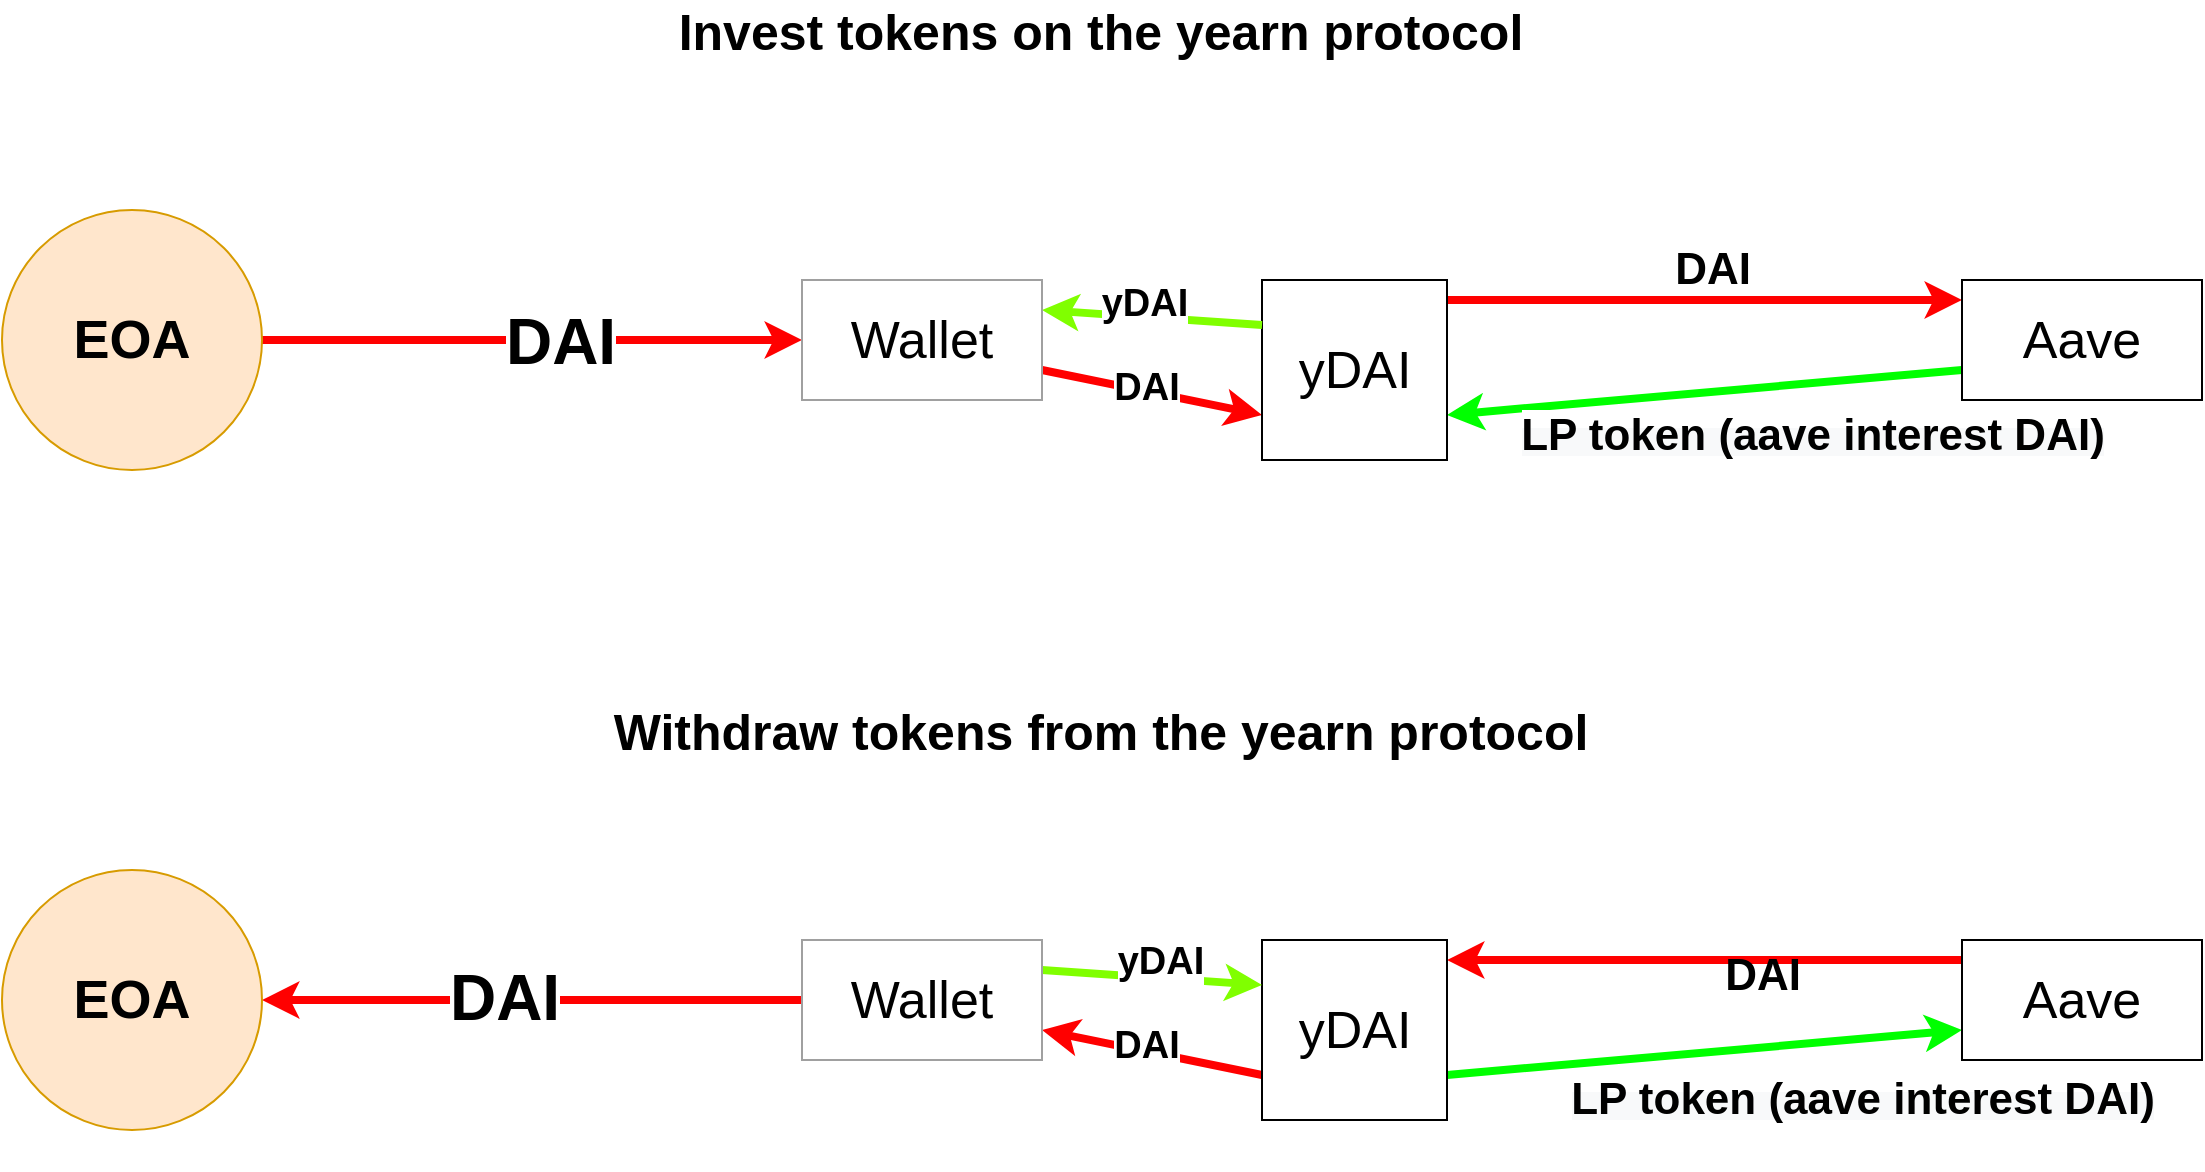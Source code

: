 <mxfile version="13.6.6" type="device"><diagram id="OC1bLOxrUfwkKSc0xbQS" name="Page-1"><mxGraphModel dx="5984" dy="2584" grid="1" gridSize="10" guides="1" tooltips="1" connect="1" arrows="1" fold="1" page="1" pageScale="1" pageWidth="1100" pageHeight="850" math="0" shadow="0"><root><mxCell id="0"/><mxCell id="1" parent="0"/><mxCell id="RI1MGdlYxfMb1T-GfUkH-2" style="edgeStyle=none;rounded=0;orthogonalLoop=1;jettySize=auto;html=1;exitX=0;exitY=0.75;exitDx=0;exitDy=0;entryX=1;entryY=0.75;entryDx=0;entryDy=0;strokeWidth=4;strokeColor=#00FF00;" edge="1" parent="1" source="RI1MGdlYxfMb1T-GfUkH-7" target="RI1MGdlYxfMb1T-GfUkH-8"><mxGeometry relative="1" as="geometry"><mxPoint x="-1450" y="350" as="targetPoint"/></mxGeometry></mxCell><mxCell id="RI1MGdlYxfMb1T-GfUkH-3" value="&lt;b style=&quot;font-size: 12px ; background-color: rgb(248 , 249 , 250)&quot;&gt;&lt;font style=&quot;font-size: 22px&quot;&gt;LP token (aave interest DAI)&lt;/font&gt;&lt;/b&gt;" style="edgeLabel;html=1;align=center;verticalAlign=middle;resizable=0;points=[];" vertex="1" connectable="0" parent="RI1MGdlYxfMb1T-GfUkH-2"><mxGeometry x="0.093" y="-2" relative="1" as="geometry"><mxPoint x="65.69" y="22.9" as="offset"/></mxGeometry></mxCell><mxCell id="RI1MGdlYxfMb1T-GfUkH-4" style="edgeStyle=none;rounded=0;orthogonalLoop=1;jettySize=auto;html=1;entryX=0;entryY=0;entryDx=0;entryDy=0;exitX=1;exitY=0;exitDx=0;exitDy=0;strokeColor=#FF0000;strokeWidth=4;" edge="1" parent="1"><mxGeometry relative="1" as="geometry"><mxPoint x="-1477.5" y="255" as="sourcePoint"/><mxPoint x="-1220" y="255" as="targetPoint"/></mxGeometry></mxCell><mxCell id="RI1MGdlYxfMb1T-GfUkH-5" style="rounded=0;orthogonalLoop=1;jettySize=auto;html=1;entryX=0;entryY=0.75;entryDx=0;entryDy=0;exitX=1;exitY=0.75;exitDx=0;exitDy=0;strokeWidth=4;strokeColor=#FF0000;" edge="1" parent="1" source="RI1MGdlYxfMb1T-GfUkH-15" target="RI1MGdlYxfMb1T-GfUkH-8"><mxGeometry relative="1" as="geometry"><mxPoint x="-1750" y="150" as="sourcePoint"/><mxPoint x="-1660" y="350" as="targetPoint"/></mxGeometry></mxCell><mxCell id="RI1MGdlYxfMb1T-GfUkH-6" value="&lt;b&gt;&lt;font style=&quot;font-size: 19px&quot;&gt;DAI&lt;/font&gt;&lt;/b&gt;" style="edgeLabel;html=1;align=center;verticalAlign=middle;resizable=0;points=[];" vertex="1" connectable="0" parent="RI1MGdlYxfMb1T-GfUkH-5"><mxGeometry x="-0.065" y="2" relative="1" as="geometry"><mxPoint as="offset"/></mxGeometry></mxCell><mxCell id="RI1MGdlYxfMb1T-GfUkH-7" value="&lt;span style=&quot;font-size: 26px&quot;&gt;Aave&lt;/span&gt;" style="rounded=0;whiteSpace=wrap;html=1;" vertex="1" parent="1"><mxGeometry x="-1220" y="245" width="120" height="60" as="geometry"/></mxCell><mxCell id="RI1MGdlYxfMb1T-GfUkH-8" value="&lt;font style=&quot;font-size: 26px&quot;&gt;yDAI&lt;/font&gt;" style="rounded=0;whiteSpace=wrap;html=1;" vertex="1" parent="1"><mxGeometry x="-1570" y="245" width="92.5" height="90" as="geometry"/></mxCell><mxCell id="RI1MGdlYxfMb1T-GfUkH-9" style="edgeStyle=none;rounded=0;orthogonalLoop=1;jettySize=auto;html=1;exitX=1;exitY=0.5;exitDx=0;exitDy=0;strokeColor=#FF0000;strokeWidth=4;" edge="1" parent="1"><mxGeometry relative="1" as="geometry"><mxPoint x="-1450" y="350" as="sourcePoint"/><mxPoint x="-1450" y="350" as="targetPoint"/></mxGeometry></mxCell><mxCell id="RI1MGdlYxfMb1T-GfUkH-10" value="" style="endArrow=classic;html=1;strokeWidth=4;entryX=1;entryY=0.25;entryDx=0;entryDy=0;exitX=0;exitY=0.25;exitDx=0;exitDy=0;strokeColor=#80FF00;" edge="1" parent="1" source="RI1MGdlYxfMb1T-GfUkH-8" target="RI1MGdlYxfMb1T-GfUkH-15"><mxGeometry width="50" height="50" relative="1" as="geometry"><mxPoint x="-1530" y="400" as="sourcePoint"/><mxPoint x="-1660" y="350" as="targetPoint"/></mxGeometry></mxCell><mxCell id="RI1MGdlYxfMb1T-GfUkH-11" style="edgeStyle=none;rounded=0;orthogonalLoop=1;jettySize=auto;html=1;entryX=0;entryY=0.5;entryDx=0;entryDy=0;strokeWidth=4;exitX=1;exitY=0.5;exitDx=0;exitDy=0;strokeColor=#FF0000;" edge="1" parent="1" source="RI1MGdlYxfMb1T-GfUkH-13" target="RI1MGdlYxfMb1T-GfUkH-15"><mxGeometry relative="1" as="geometry"><mxPoint x="-2000.0" y="275" as="targetPoint"/></mxGeometry></mxCell><mxCell id="RI1MGdlYxfMb1T-GfUkH-12" value="&lt;b&gt;&lt;font style=&quot;font-size: 32px&quot;&gt;DAI&lt;/font&gt;&lt;/b&gt;" style="edgeLabel;html=1;align=center;verticalAlign=middle;resizable=0;points=[];" vertex="1" connectable="0" parent="RI1MGdlYxfMb1T-GfUkH-11"><mxGeometry x="0.104" y="-1" relative="1" as="geometry"><mxPoint as="offset"/></mxGeometry></mxCell><mxCell id="RI1MGdlYxfMb1T-GfUkH-13" value="&lt;b&gt;&lt;font style=&quot;font-size: 27px&quot;&gt;EOA&lt;/font&gt;&lt;/b&gt;" style="ellipse;whiteSpace=wrap;html=1;strokeColor=#d79b00;fillColor=#ffe6cc;" vertex="1" parent="1"><mxGeometry x="-2200" y="210" width="130" height="130" as="geometry"/></mxCell><mxCell id="RI1MGdlYxfMb1T-GfUkH-14" value="&lt;b&gt;&lt;font style=&quot;font-size: 22px&quot;&gt;DAI&lt;/font&gt;&lt;/b&gt;" style="text;html=1;align=center;verticalAlign=middle;resizable=0;points=[];autosize=1;" vertex="1" parent="1"><mxGeometry x="-1370" y="230" width="50" height="20" as="geometry"/></mxCell><mxCell id="RI1MGdlYxfMb1T-GfUkH-15" value="&lt;span style=&quot;font-size: 26px&quot;&gt;Wallet&lt;/span&gt;" style="rounded=0;whiteSpace=wrap;html=1;strokeColor=#A0A0A0;fillColor=#ffffff;" vertex="1" parent="1"><mxGeometry x="-1800" y="245" width="120" height="60" as="geometry"/></mxCell><mxCell id="RI1MGdlYxfMb1T-GfUkH-16" style="edgeStyle=none;rounded=0;orthogonalLoop=1;jettySize=auto;html=1;exitX=1;exitY=0.75;exitDx=0;exitDy=0;entryX=0;entryY=0.75;entryDx=0;entryDy=0;strokeWidth=4;strokeColor=#00FF00;" edge="1" parent="1" source="RI1MGdlYxfMb1T-GfUkH-21" target="RI1MGdlYxfMb1T-GfUkH-20"><mxGeometry relative="1" as="geometry"><mxPoint x="-1450" y="680" as="sourcePoint"/></mxGeometry></mxCell><mxCell id="RI1MGdlYxfMb1T-GfUkH-17" value="&lt;b style=&quot;font-size: 12px ; background-color: rgb(248 , 249 , 250)&quot;&gt;&lt;font style=&quot;font-size: 22px&quot;&gt;LP token (aave interest DAI)&lt;/font&gt;&lt;/b&gt;" style="edgeLabel;html=1;align=center;verticalAlign=middle;resizable=0;points=[];" vertex="1" connectable="0" parent="RI1MGdlYxfMb1T-GfUkH-16"><mxGeometry x="0.093" y="-2" relative="1" as="geometry"><mxPoint x="65.69" y="22.9" as="offset"/></mxGeometry></mxCell><mxCell id="RI1MGdlYxfMb1T-GfUkH-18" style="edgeStyle=none;rounded=0;orthogonalLoop=1;jettySize=auto;html=1;entryX=0;entryY=0;entryDx=0;entryDy=0;exitX=1;exitY=0;exitDx=0;exitDy=0;strokeColor=#FF0000;strokeWidth=4;" edge="1" parent="1"><mxGeometry relative="1" as="geometry"><mxPoint x="-1220" y="585" as="sourcePoint"/><mxPoint x="-1477.5" y="585" as="targetPoint"/></mxGeometry></mxCell><mxCell id="RI1MGdlYxfMb1T-GfUkH-19" style="rounded=0;orthogonalLoop=1;jettySize=auto;html=1;entryX=1;entryY=0.75;entryDx=0;entryDy=0;exitX=0;exitY=0.75;exitDx=0;exitDy=0;strokeWidth=4;strokeColor=#FF0000;" edge="1" parent="1" source="RI1MGdlYxfMb1T-GfUkH-21" target="RI1MGdlYxfMb1T-GfUkH-28"><mxGeometry relative="1" as="geometry"><mxPoint x="-1660" y="680" as="sourcePoint"/><mxPoint x="-1750" y="480" as="targetPoint"/></mxGeometry></mxCell><mxCell id="RI1MGdlYxfMb1T-GfUkH-20" value="&lt;span style=&quot;font-size: 26px&quot;&gt;Aave&lt;/span&gt;" style="rounded=0;whiteSpace=wrap;html=1;" vertex="1" parent="1"><mxGeometry x="-1220" y="575" width="120" height="60" as="geometry"/></mxCell><mxCell id="RI1MGdlYxfMb1T-GfUkH-21" value="&lt;font style=&quot;font-size: 26px&quot;&gt;yDAI&lt;/font&gt;" style="rounded=0;whiteSpace=wrap;html=1;" vertex="1" parent="1"><mxGeometry x="-1570" y="575" width="92.5" height="90" as="geometry"/></mxCell><mxCell id="RI1MGdlYxfMb1T-GfUkH-22" style="edgeStyle=none;rounded=0;orthogonalLoop=1;jettySize=auto;html=1;exitX=1;exitY=0.5;exitDx=0;exitDy=0;strokeColor=#FF0000;strokeWidth=4;" edge="1" parent="1"><mxGeometry relative="1" as="geometry"><mxPoint x="-1450" y="680" as="sourcePoint"/><mxPoint x="-1450" y="680" as="targetPoint"/></mxGeometry></mxCell><mxCell id="RI1MGdlYxfMb1T-GfUkH-23" value="" style="endArrow=classic;html=1;strokeWidth=4;entryX=0;entryY=0.25;entryDx=0;entryDy=0;exitX=1;exitY=0.25;exitDx=0;exitDy=0;strokeColor=#80FF00;" edge="1" parent="1" source="RI1MGdlYxfMb1T-GfUkH-28" target="RI1MGdlYxfMb1T-GfUkH-21"><mxGeometry width="50" height="50" relative="1" as="geometry"><mxPoint x="-1660" y="680" as="sourcePoint"/><mxPoint x="-1530" y="730" as="targetPoint"/></mxGeometry></mxCell><mxCell id="RI1MGdlYxfMb1T-GfUkH-24" style="edgeStyle=none;rounded=0;orthogonalLoop=1;jettySize=auto;html=1;entryX=1;entryY=0.5;entryDx=0;entryDy=0;strokeWidth=4;exitX=0;exitY=0.5;exitDx=0;exitDy=0;strokeColor=#FF0000;" edge="1" parent="1" source="RI1MGdlYxfMb1T-GfUkH-28" target="RI1MGdlYxfMb1T-GfUkH-26"><mxGeometry relative="1" as="geometry"><mxPoint x="-2000.0" y="605" as="sourcePoint"/></mxGeometry></mxCell><mxCell id="RI1MGdlYxfMb1T-GfUkH-25" value="&lt;b&gt;&lt;font style=&quot;font-size: 32px&quot;&gt;DAI&lt;/font&gt;&lt;/b&gt;" style="edgeLabel;html=1;align=center;verticalAlign=middle;resizable=0;points=[];" vertex="1" connectable="0" parent="RI1MGdlYxfMb1T-GfUkH-24"><mxGeometry x="0.104" y="-1" relative="1" as="geometry"><mxPoint as="offset"/></mxGeometry></mxCell><mxCell id="RI1MGdlYxfMb1T-GfUkH-26" value="&lt;b&gt;&lt;font style=&quot;font-size: 27px&quot;&gt;EOA&lt;/font&gt;&lt;/b&gt;" style="ellipse;whiteSpace=wrap;html=1;strokeColor=#d79b00;fillColor=#ffe6cc;" vertex="1" parent="1"><mxGeometry x="-2200" y="540" width="130" height="130" as="geometry"/></mxCell><mxCell id="RI1MGdlYxfMb1T-GfUkH-27" value="&lt;b&gt;&lt;font style=&quot;font-size: 22px&quot;&gt;DAI&lt;/font&gt;&lt;/b&gt;" style="text;html=1;align=center;verticalAlign=middle;resizable=0;points=[];autosize=1;" vertex="1" parent="1"><mxGeometry x="-1345" y="583" width="50" height="20" as="geometry"/></mxCell><mxCell id="RI1MGdlYxfMb1T-GfUkH-28" value="&lt;span style=&quot;font-size: 26px&quot;&gt;Wallet&lt;/span&gt;" style="rounded=0;whiteSpace=wrap;html=1;strokeColor=#A0A0A0;fillColor=#ffffff;" vertex="1" parent="1"><mxGeometry x="-1800" y="575" width="120" height="60" as="geometry"/></mxCell><mxCell id="RI1MGdlYxfMb1T-GfUkH-29" value="&lt;b&gt;&lt;font style=&quot;font-size: 19px&quot;&gt;yDAI&lt;/font&gt;&lt;/b&gt;" style="edgeLabel;html=1;align=center;verticalAlign=middle;resizable=0;points=[];" vertex="1" connectable="0" parent="1"><mxGeometry x="-1617.814" y="320.633" as="geometry"><mxPoint x="-11" y="-64" as="offset"/></mxGeometry></mxCell><mxCell id="RI1MGdlYxfMb1T-GfUkH-30" value="&lt;b&gt;&lt;font style=&quot;font-size: 25px&quot;&gt;Invest tokens on the yearn protocol&lt;/font&gt;&lt;/b&gt;" style="text;html=1;strokeColor=none;fillColor=none;align=center;verticalAlign=middle;whiteSpace=wrap;rounded=0;" vertex="1" parent="1"><mxGeometry x="-1868" y="110" width="435" height="20" as="geometry"/></mxCell><mxCell id="RI1MGdlYxfMb1T-GfUkH-31" value="&lt;b&gt;&lt;font style=&quot;font-size: 25px&quot;&gt;Withdraw tokens from the yearn protocol&lt;/font&gt;&lt;/b&gt;" style="text;html=1;strokeColor=none;fillColor=none;align=center;verticalAlign=middle;whiteSpace=wrap;rounded=0;" vertex="1" parent="1"><mxGeometry x="-1909" y="460" width="517" height="20" as="geometry"/></mxCell><mxCell id="RI1MGdlYxfMb1T-GfUkH-32" value="&lt;b&gt;&lt;font style=&quot;font-size: 19px&quot;&gt;yDAI&lt;/font&gt;&lt;/b&gt;" style="edgeLabel;html=1;align=center;verticalAlign=middle;resizable=0;points=[];" vertex="1" connectable="0" parent="1"><mxGeometry x="-1610.004" y="650.003" as="geometry"><mxPoint x="-11" y="-64" as="offset"/></mxGeometry></mxCell><mxCell id="RI1MGdlYxfMb1T-GfUkH-33" value="&lt;b&gt;&lt;font style=&quot;font-size: 19px&quot;&gt;DAI&lt;/font&gt;&lt;/b&gt;" style="edgeLabel;html=1;align=center;verticalAlign=middle;resizable=0;points=[];" vertex="1" connectable="0" parent="1"><mxGeometry x="-1617.814" y="308.633" as="geometry"><mxPoint x="-10" y="319" as="offset"/></mxGeometry></mxCell></root></mxGraphModel></diagram></mxfile>